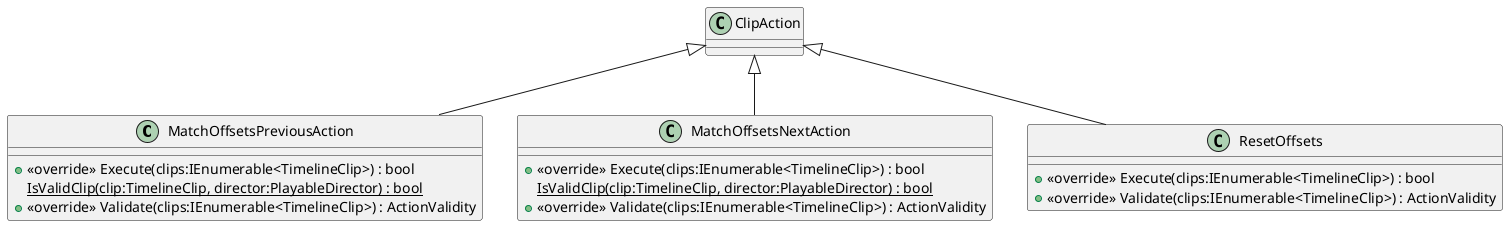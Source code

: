 @startuml
class MatchOffsetsPreviousAction {
    + <<override>> Execute(clips:IEnumerable<TimelineClip>) : bool
    {static} IsValidClip(clip:TimelineClip, director:PlayableDirector) : bool
    + <<override>> Validate(clips:IEnumerable<TimelineClip>) : ActionValidity
}
class MatchOffsetsNextAction {
    + <<override>> Execute(clips:IEnumerable<TimelineClip>) : bool
    {static} IsValidClip(clip:TimelineClip, director:PlayableDirector) : bool
    + <<override>> Validate(clips:IEnumerable<TimelineClip>) : ActionValidity
}
class ResetOffsets {
    + <<override>> Execute(clips:IEnumerable<TimelineClip>) : bool
    + <<override>> Validate(clips:IEnumerable<TimelineClip>) : ActionValidity
}
ClipAction <|-- MatchOffsetsPreviousAction
ClipAction <|-- MatchOffsetsNextAction
ClipAction <|-- ResetOffsets
@enduml
